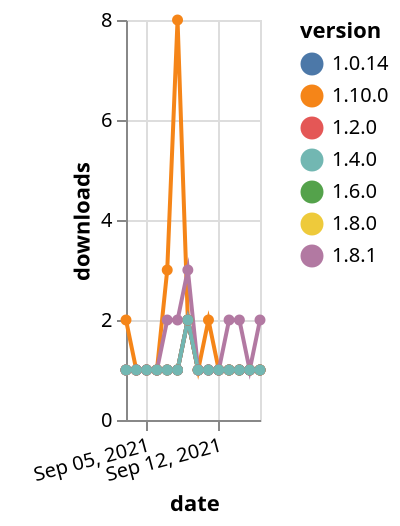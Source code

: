 {"$schema": "https://vega.github.io/schema/vega-lite/v5.json", "description": "A simple bar chart with embedded data.", "data": {"values": [{"date": "2021-09-03", "total": 246, "delta": 1, "version": "1.6.0"}, {"date": "2021-09-04", "total": 247, "delta": 1, "version": "1.6.0"}, {"date": "2021-09-05", "total": 248, "delta": 1, "version": "1.6.0"}, {"date": "2021-09-06", "total": 249, "delta": 1, "version": "1.6.0"}, {"date": "2021-09-07", "total": 250, "delta": 1, "version": "1.6.0"}, {"date": "2021-09-08", "total": 251, "delta": 1, "version": "1.6.0"}, {"date": "2021-09-09", "total": 253, "delta": 2, "version": "1.6.0"}, {"date": "2021-09-10", "total": 254, "delta": 1, "version": "1.6.0"}, {"date": "2021-09-11", "total": 255, "delta": 1, "version": "1.6.0"}, {"date": "2021-09-12", "total": 256, "delta": 1, "version": "1.6.0"}, {"date": "2021-09-13", "total": 257, "delta": 1, "version": "1.6.0"}, {"date": "2021-09-14", "total": 258, "delta": 1, "version": "1.6.0"}, {"date": "2021-09-15", "total": 259, "delta": 1, "version": "1.6.0"}, {"date": "2021-09-16", "total": 260, "delta": 1, "version": "1.6.0"}, {"date": "2021-09-03", "total": 414, "delta": 1, "version": "1.8.0"}, {"date": "2021-09-04", "total": 415, "delta": 1, "version": "1.8.0"}, {"date": "2021-09-05", "total": 416, "delta": 1, "version": "1.8.0"}, {"date": "2021-09-06", "total": 417, "delta": 1, "version": "1.8.0"}, {"date": "2021-09-07", "total": 418, "delta": 1, "version": "1.8.0"}, {"date": "2021-09-08", "total": 419, "delta": 1, "version": "1.8.0"}, {"date": "2021-09-09", "total": 421, "delta": 2, "version": "1.8.0"}, {"date": "2021-09-10", "total": 422, "delta": 1, "version": "1.8.0"}, {"date": "2021-09-11", "total": 423, "delta": 1, "version": "1.8.0"}, {"date": "2021-09-12", "total": 424, "delta": 1, "version": "1.8.0"}, {"date": "2021-09-13", "total": 425, "delta": 1, "version": "1.8.0"}, {"date": "2021-09-14", "total": 426, "delta": 1, "version": "1.8.0"}, {"date": "2021-09-15", "total": 427, "delta": 1, "version": "1.8.0"}, {"date": "2021-09-16", "total": 428, "delta": 1, "version": "1.8.0"}, {"date": "2021-09-03", "total": 134, "delta": 2, "version": "1.10.0"}, {"date": "2021-09-04", "total": 135, "delta": 1, "version": "1.10.0"}, {"date": "2021-09-05", "total": 136, "delta": 1, "version": "1.10.0"}, {"date": "2021-09-06", "total": 137, "delta": 1, "version": "1.10.0"}, {"date": "2021-09-07", "total": 140, "delta": 3, "version": "1.10.0"}, {"date": "2021-09-08", "total": 148, "delta": 8, "version": "1.10.0"}, {"date": "2021-09-09", "total": 150, "delta": 2, "version": "1.10.0"}, {"date": "2021-09-10", "total": 151, "delta": 1, "version": "1.10.0"}, {"date": "2021-09-11", "total": 153, "delta": 2, "version": "1.10.0"}, {"date": "2021-09-12", "total": 154, "delta": 1, "version": "1.10.0"}, {"date": "2021-09-13", "total": 155, "delta": 1, "version": "1.10.0"}, {"date": "2021-09-14", "total": 156, "delta": 1, "version": "1.10.0"}, {"date": "2021-09-15", "total": 157, "delta": 1, "version": "1.10.0"}, {"date": "2021-09-16", "total": 158, "delta": 1, "version": "1.10.0"}, {"date": "2021-09-03", "total": 302, "delta": 1, "version": "1.0.14"}, {"date": "2021-09-04", "total": 303, "delta": 1, "version": "1.0.14"}, {"date": "2021-09-05", "total": 304, "delta": 1, "version": "1.0.14"}, {"date": "2021-09-06", "total": 305, "delta": 1, "version": "1.0.14"}, {"date": "2021-09-07", "total": 306, "delta": 1, "version": "1.0.14"}, {"date": "2021-09-08", "total": 307, "delta": 1, "version": "1.0.14"}, {"date": "2021-09-09", "total": 309, "delta": 2, "version": "1.0.14"}, {"date": "2021-09-10", "total": 310, "delta": 1, "version": "1.0.14"}, {"date": "2021-09-11", "total": 311, "delta": 1, "version": "1.0.14"}, {"date": "2021-09-12", "total": 312, "delta": 1, "version": "1.0.14"}, {"date": "2021-09-13", "total": 313, "delta": 1, "version": "1.0.14"}, {"date": "2021-09-14", "total": 314, "delta": 1, "version": "1.0.14"}, {"date": "2021-09-15", "total": 315, "delta": 1, "version": "1.0.14"}, {"date": "2021-09-16", "total": 316, "delta": 1, "version": "1.0.14"}, {"date": "2021-09-03", "total": 327, "delta": 1, "version": "1.8.1"}, {"date": "2021-09-04", "total": 328, "delta": 1, "version": "1.8.1"}, {"date": "2021-09-05", "total": 329, "delta": 1, "version": "1.8.1"}, {"date": "2021-09-06", "total": 330, "delta": 1, "version": "1.8.1"}, {"date": "2021-09-07", "total": 332, "delta": 2, "version": "1.8.1"}, {"date": "2021-09-08", "total": 334, "delta": 2, "version": "1.8.1"}, {"date": "2021-09-09", "total": 337, "delta": 3, "version": "1.8.1"}, {"date": "2021-09-10", "total": 338, "delta": 1, "version": "1.8.1"}, {"date": "2021-09-11", "total": 339, "delta": 1, "version": "1.8.1"}, {"date": "2021-09-12", "total": 340, "delta": 1, "version": "1.8.1"}, {"date": "2021-09-13", "total": 342, "delta": 2, "version": "1.8.1"}, {"date": "2021-09-14", "total": 344, "delta": 2, "version": "1.8.1"}, {"date": "2021-09-15", "total": 345, "delta": 1, "version": "1.8.1"}, {"date": "2021-09-16", "total": 347, "delta": 2, "version": "1.8.1"}, {"date": "2021-09-03", "total": 247, "delta": 1, "version": "1.2.0"}, {"date": "2021-09-04", "total": 248, "delta": 1, "version": "1.2.0"}, {"date": "2021-09-05", "total": 249, "delta": 1, "version": "1.2.0"}, {"date": "2021-09-06", "total": 250, "delta": 1, "version": "1.2.0"}, {"date": "2021-09-07", "total": 251, "delta": 1, "version": "1.2.0"}, {"date": "2021-09-08", "total": 252, "delta": 1, "version": "1.2.0"}, {"date": "2021-09-09", "total": 254, "delta": 2, "version": "1.2.0"}, {"date": "2021-09-10", "total": 255, "delta": 1, "version": "1.2.0"}, {"date": "2021-09-11", "total": 256, "delta": 1, "version": "1.2.0"}, {"date": "2021-09-12", "total": 257, "delta": 1, "version": "1.2.0"}, {"date": "2021-09-13", "total": 258, "delta": 1, "version": "1.2.0"}, {"date": "2021-09-14", "total": 259, "delta": 1, "version": "1.2.0"}, {"date": "2021-09-15", "total": 260, "delta": 1, "version": "1.2.0"}, {"date": "2021-09-16", "total": 261, "delta": 1, "version": "1.2.0"}, {"date": "2021-09-03", "total": 243, "delta": 1, "version": "1.4.0"}, {"date": "2021-09-04", "total": 244, "delta": 1, "version": "1.4.0"}, {"date": "2021-09-05", "total": 245, "delta": 1, "version": "1.4.0"}, {"date": "2021-09-06", "total": 246, "delta": 1, "version": "1.4.0"}, {"date": "2021-09-07", "total": 247, "delta": 1, "version": "1.4.0"}, {"date": "2021-09-08", "total": 248, "delta": 1, "version": "1.4.0"}, {"date": "2021-09-09", "total": 250, "delta": 2, "version": "1.4.0"}, {"date": "2021-09-10", "total": 251, "delta": 1, "version": "1.4.0"}, {"date": "2021-09-11", "total": 252, "delta": 1, "version": "1.4.0"}, {"date": "2021-09-12", "total": 253, "delta": 1, "version": "1.4.0"}, {"date": "2021-09-13", "total": 254, "delta": 1, "version": "1.4.0"}, {"date": "2021-09-14", "total": 255, "delta": 1, "version": "1.4.0"}, {"date": "2021-09-15", "total": 256, "delta": 1, "version": "1.4.0"}, {"date": "2021-09-16", "total": 257, "delta": 1, "version": "1.4.0"}]}, "width": "container", "mark": {"type": "line", "point": {"filled": true}}, "encoding": {"x": {"field": "date", "type": "temporal", "timeUnit": "yearmonthdate", "title": "date", "axis": {"labelAngle": -15}}, "y": {"field": "delta", "type": "quantitative", "title": "downloads"}, "color": {"field": "version", "type": "nominal"}, "tooltip": {"field": "delta"}}}